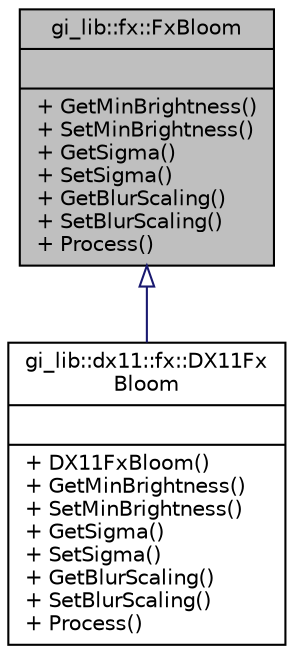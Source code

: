 digraph "gi_lib::fx::FxBloom"
{
  edge [fontname="Helvetica",fontsize="10",labelfontname="Helvetica",labelfontsize="10"];
  node [fontname="Helvetica",fontsize="10",shape=record];
  Node1 [label="{gi_lib::fx::FxBloom\n||+ GetMinBrightness()\l+ SetMinBrightness()\l+ GetSigma()\l+ SetSigma()\l+ GetBlurScaling()\l+ SetBlurScaling()\l+ Process()\l}",height=0.2,width=0.4,color="black", fillcolor="grey75", style="filled", fontcolor="black"];
  Node1 -> Node2 [dir="back",color="midnightblue",fontsize="10",style="solid",arrowtail="onormal",fontname="Helvetica"];
  Node2 [label="{gi_lib::dx11::fx::DX11Fx\lBloom\n||+ DX11FxBloom()\l+ GetMinBrightness()\l+ SetMinBrightness()\l+ GetSigma()\l+ SetSigma()\l+ GetBlurScaling()\l+ SetBlurScaling()\l+ Process()\l}",height=0.2,width=0.4,color="black", fillcolor="white", style="filled",URL="$classgi__lib_1_1dx11_1_1fx_1_1_d_x11_fx_bloom.html",tooltip="Performs a bloom filtering of an image using DirectX11. "];
}
